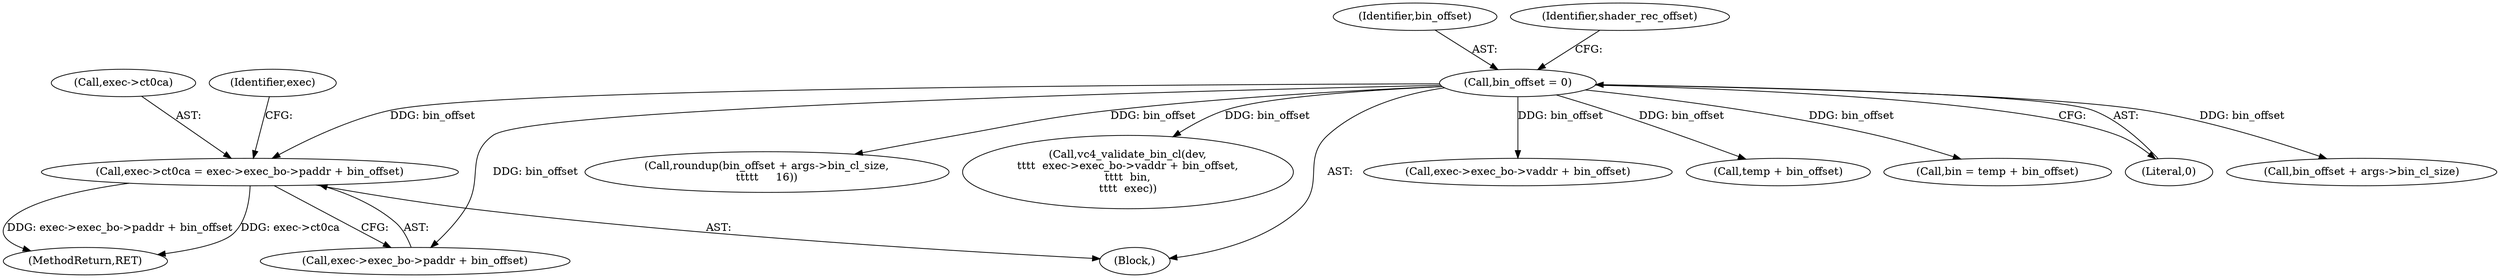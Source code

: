 digraph "0_linux_0f2ff82e11c86c05d051cae32b58226392d33bbf@integer" {
"1000344" [label="(Call,exec->ct0ca = exec->exec_bo->paddr + bin_offset)"];
"1000122" [label="(Call,bin_offset = 0)"];
"1000122" [label="(Call,bin_offset = 0)"];
"1000128" [label="(Call,roundup(bin_offset + args->bin_cl_size,\n\t\t\t\t\t     16))"];
"1000345" [label="(Call,exec->ct0ca)"];
"1000456" [label="(MethodReturn,RET)"];
"1000420" [label="(Call,vc4_validate_bin_cl(dev,\n\t\t\t\t  exec->exec_bo->vaddr + bin_offset,\n\t\t\t\t  bin,\n\t\t\t\t  exec))"];
"1000348" [label="(Call,exec->exec_bo->paddr + bin_offset)"];
"1000105" [label="(Block,)"];
"1000422" [label="(Call,exec->exec_bo->vaddr + bin_offset)"];
"1000123" [label="(Identifier,bin_offset)"];
"1000212" [label="(Call,temp + bin_offset)"];
"1000210" [label="(Call,bin = temp + bin_offset)"];
"1000124" [label="(Literal,0)"];
"1000129" [label="(Call,bin_offset + args->bin_cl_size)"];
"1000127" [label="(Identifier,shader_rec_offset)"];
"1000357" [label="(Identifier,exec)"];
"1000344" [label="(Call,exec->ct0ca = exec->exec_bo->paddr + bin_offset)"];
"1000344" -> "1000105"  [label="AST: "];
"1000344" -> "1000348"  [label="CFG: "];
"1000345" -> "1000344"  [label="AST: "];
"1000348" -> "1000344"  [label="AST: "];
"1000357" -> "1000344"  [label="CFG: "];
"1000344" -> "1000456"  [label="DDG: exec->exec_bo->paddr + bin_offset"];
"1000344" -> "1000456"  [label="DDG: exec->ct0ca"];
"1000122" -> "1000344"  [label="DDG: bin_offset"];
"1000122" -> "1000105"  [label="AST: "];
"1000122" -> "1000124"  [label="CFG: "];
"1000123" -> "1000122"  [label="AST: "];
"1000124" -> "1000122"  [label="AST: "];
"1000127" -> "1000122"  [label="CFG: "];
"1000122" -> "1000128"  [label="DDG: bin_offset"];
"1000122" -> "1000129"  [label="DDG: bin_offset"];
"1000122" -> "1000210"  [label="DDG: bin_offset"];
"1000122" -> "1000212"  [label="DDG: bin_offset"];
"1000122" -> "1000348"  [label="DDG: bin_offset"];
"1000122" -> "1000420"  [label="DDG: bin_offset"];
"1000122" -> "1000422"  [label="DDG: bin_offset"];
}
